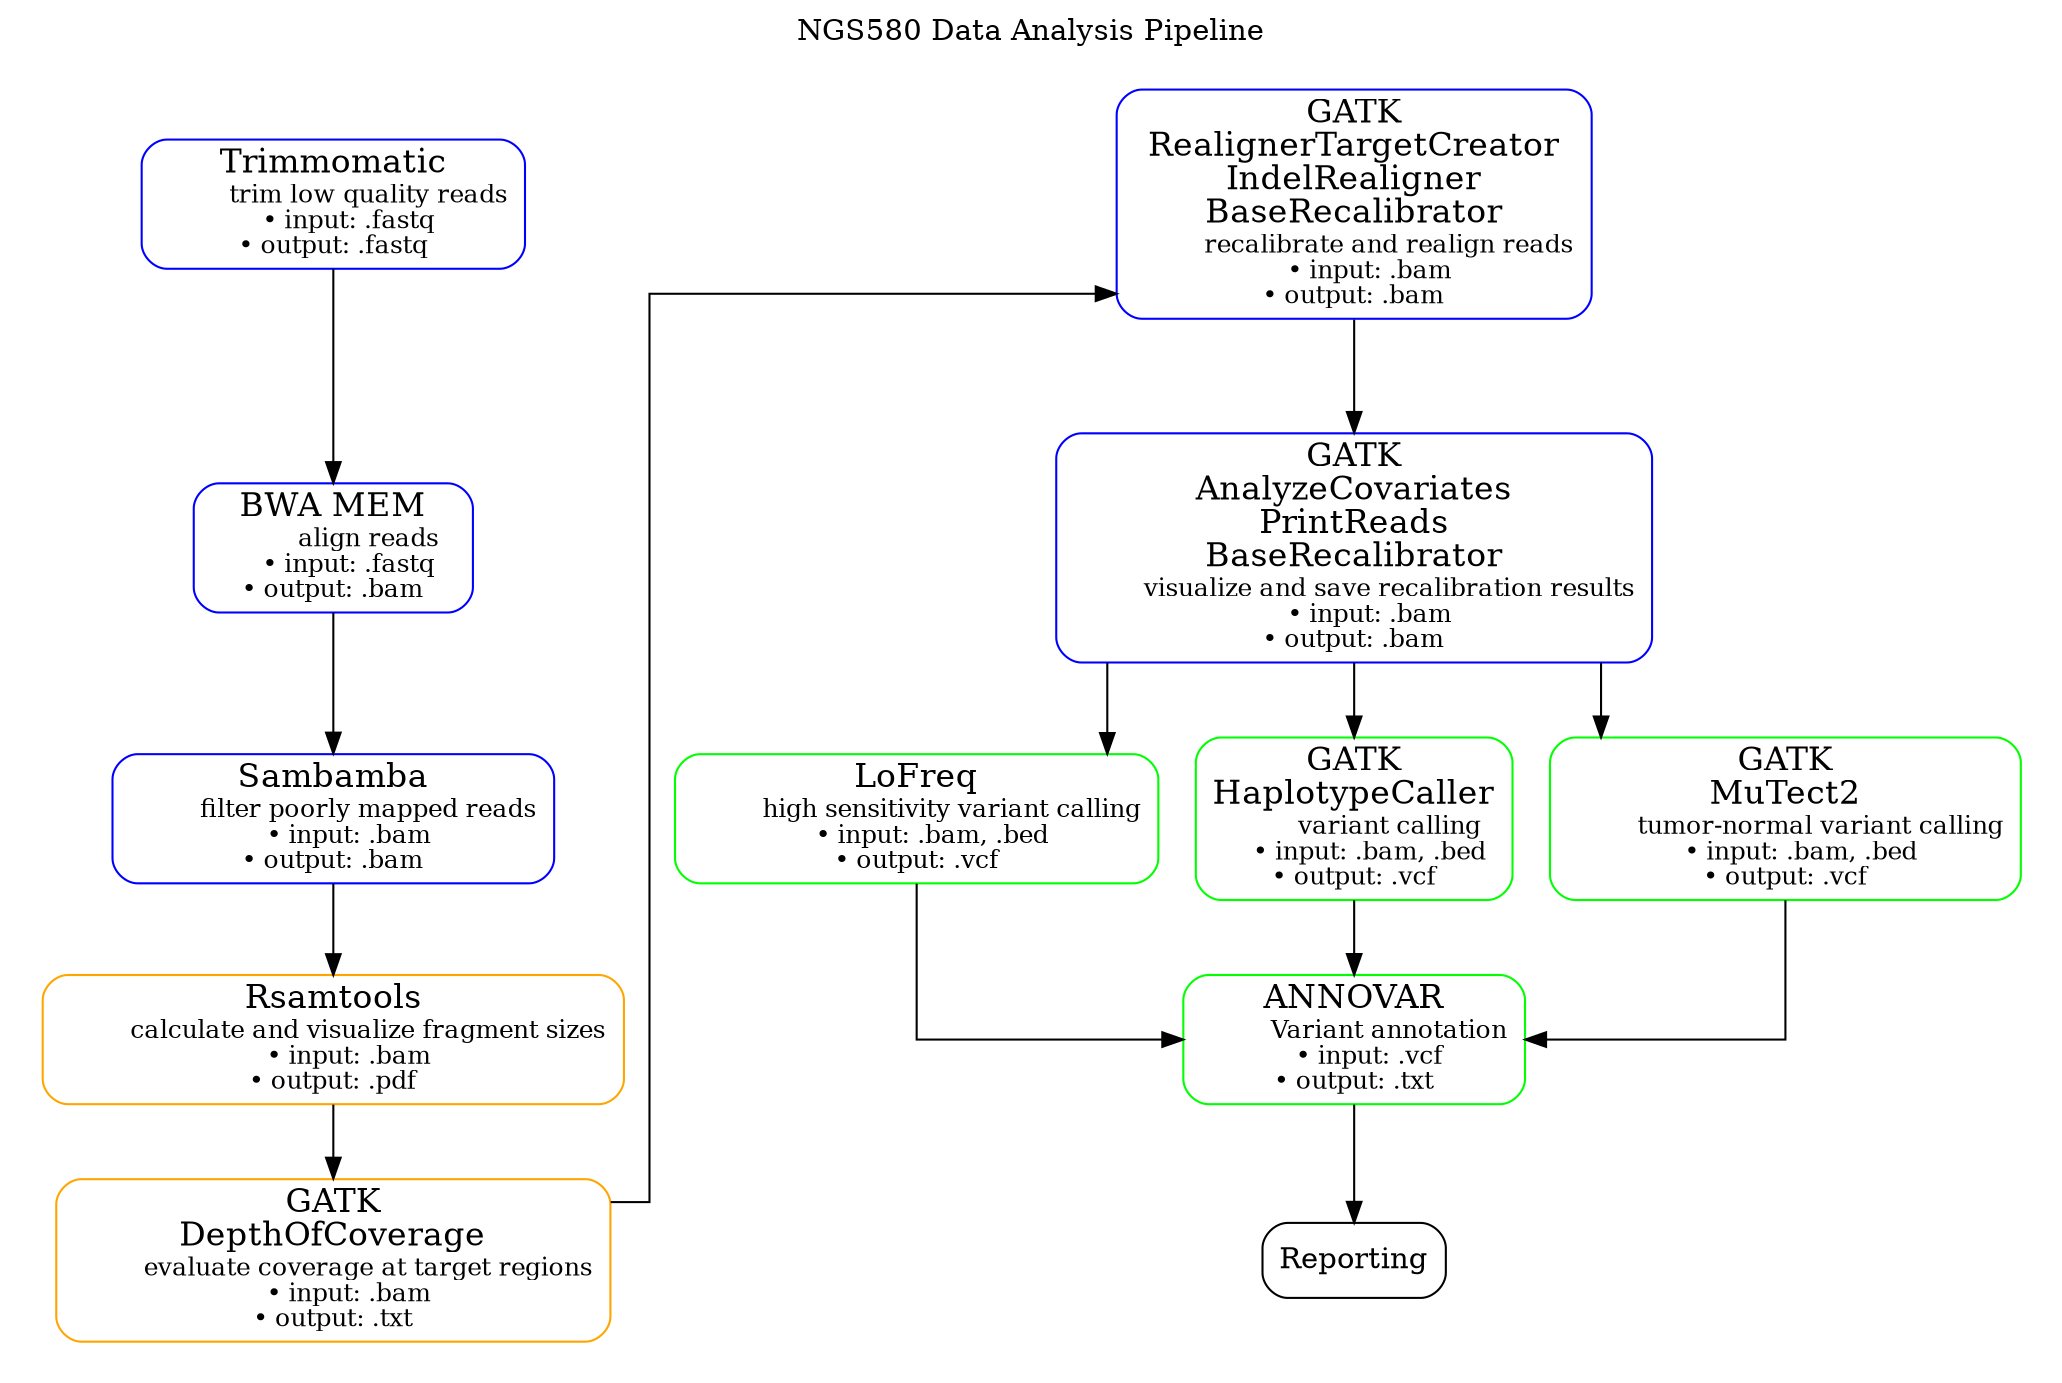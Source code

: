 digraph sns_pipeline {
// overall graph label
label="NGS580 Data Analysis Pipeline\n\n"
labelloc="t";



// define all the nodes in the order of appearance
Trimmomatic
BWA_MEM
Sambamba
Rsamtools
GATK_DepthOfCoverage
GATK_Realign
GATK_Recalibrate
LoFreq
GATK_HaplotypeCaller
GATK_MuTect2
ANNOVAR
Reporting


// add styles and labels to the pipeline steps


// pre-processing pipeline steps
Trimmomatic [
    label=<<FONT POINT-SIZE="16">Trimmomatic</FONT><BR />
    <FONT POINT-SIZE="12">
    trim low quality reads<BR />
    &#8226; input: .fastq<BR />
    &#8226; output: .fastq
    </FONT>>,
    style=rounded, shape=box, color=Blue
    ]

BWA_MEM [
    label=<<FONT POINT-SIZE="16">BWA MEM</FONT><BR />
    <FONT POINT-SIZE="12">
    align reads<BR />
    &#8226; input: .fastq<BR />
    &#8226; output: .bam
    </FONT>>,
    style=rounded, shape=box, color=Blue
    ]

Sambamba [
    label=<<FONT POINT-SIZE="16">Sambamba</FONT><BR />
    <FONT POINT-SIZE="12">
    filter poorly mapped reads<BR />
    &#8226; input: .bam<BR />
    &#8226; output: .bam
    </FONT>>,
    style=rounded, shape=box, color=Blue
    ]

GATK_Realign [
    label=<<FONT POINT-SIZE="16">GATK<BR />RealignerTargetCreator<BR />IndelRealigner<BR />BaseRecalibrator</FONT><BR />
    <FONT POINT-SIZE="12">
    recalibrate and realign reads<BR />
    &#8226; input: .bam<BR />
    &#8226; output: .bam
    </FONT>>,
    style=rounded, shape=box, color=Blue
    ]

GATK_Recalibrate [
    label=<<FONT POINT-SIZE="16">GATK<BR />AnalyzeCovariates<BR />PrintReads<BR />BaseRecalibrator</FONT><BR />
    <FONT POINT-SIZE="12">
    visualize and save recalibration results<BR />
    &#8226; input: .bam<BR />
    &#8226; output: .bam
    </FONT>>,
    style=rounded, shape=box, color=Blue
    ]

// quality control pipeline steps -
Rsamtools [
    label=<<FONT POINT-SIZE="16">Rsamtools</FONT><BR />
    <FONT POINT-SIZE="12">
    calculate and visualize fragment sizes<BR />
    &#8226; input: .bam<BR />
    &#8226; output: .pdf
    </FONT>>,
    style=rounded, shape=box, color=Orange
    ]

GATK_DepthOfCoverage [
    label=<<FONT POINT-SIZE="16">GATK<BR />DepthOfCoverage</FONT><BR />
    <FONT POINT-SIZE="12">
    evaluate coverage at target regions<BR />
    &#8226; input: .bam<BR />
    &#8226; output: .txt
    </FONT>>,
    style=rounded, shape=box, color=Orange
    ]


// Variant Calling pipeline steps
LoFreq [
    label=<<FONT POINT-SIZE="16">LoFreq</FONT><BR />
    <FONT POINT-SIZE="12">
    high sensitivity variant calling<BR />
    &#8226; input: .bam, .bed<BR />
    &#8226; output: .vcf
    </FONT>>,
    style=rounded, shape=box, color=Green
    ]

GATK_HaplotypeCaller [
    label=<<FONT POINT-SIZE="16">GATK<BR />HaplotypeCaller</FONT><BR />
    <FONT POINT-SIZE="12">
    variant calling<BR />
    &#8226; input: .bam, .bed<BR />
    &#8226; output: .vcf
    </FONT>>,
    style=rounded, shape=box, color=Green
    ]

GATK_MuTect2 [
    label=<<FONT POINT-SIZE="16">GATK<BR />MuTect2</FONT><BR />
    <FONT POINT-SIZE="12">
    tumor-normal variant calling<BR />
    &#8226; input: .bam, .bed<BR />
    &#8226; output: .vcf
    </FONT>>,
    style=rounded, shape=box, color=Green]

ANNOVAR [
    label=<<FONT POINT-SIZE="16">ANNOVAR</FONT><BR />
    <FONT POINT-SIZE="12">
    Variant annotation<BR />
    &#8226; input: .vcf<BR />
    &#8226; output: .txt
    </FONT>>,
    style=rounded, shape=box, color=Green
    ]

// custom downstream steps
node []
Reporting [
    style=rounded, shape=box, color=Black
    ]

// layout
    subgraph cluster1 {
        style="invis"
        Trimmomatic -> BWA_MEM -> Sambamba -> Rsamtools -> GATK_DepthOfCoverage
    }

    subgraph cluster2 {
        style="invis"
         GATK_Realign -> GATK_Recalibrate
         GATK_Recalibrate -> LoFreq -> ANNOVAR
         GATK_Recalibrate -> GATK_HaplotypeCaller -> ANNOVAR
         GATK_Recalibrate -> GATK_MuTect2 -> ANNOVAR
    }

    splines="ortho"
    {rank=same Trimmomatic GATK_Realign}
    GATK_DepthOfCoverage -> GATK_Realign [constraint=false]
    ANNOVAR -> Reporting
}
